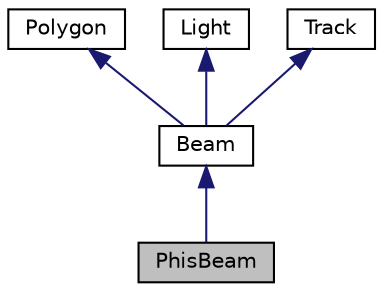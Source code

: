 digraph "PhisBeam"
{
  edge [fontname="Helvetica",fontsize="10",labelfontname="Helvetica",labelfontsize="10"];
  node [fontname="Helvetica",fontsize="10",shape=record];
  Node0 [label="PhisBeam",height=0.2,width=0.4,color="black", fillcolor="grey75", style="filled", fontcolor="black"];
  Node1 -> Node0 [dir="back",color="midnightblue",fontsize="10",style="solid"];
  Node1 [label="Beam",height=0.2,width=0.4,color="black", fillcolor="white", style="filled",URL="$class_beam.html",tooltip="A plane-parallel optical beam that is created by act of reflection / refraction when a light incident..."];
  Node2 -> Node1 [dir="back",color="midnightblue",fontsize="10",style="solid"];
  Node2 [label="Polygon",height=0.2,width=0.4,color="black", fillcolor="white", style="filled",URL="$class_polygon.html",tooltip="Polygon consisted of 3-coordinate vertices. "];
  Node3 -> Node1 [dir="back",color="midnightblue",fontsize="10",style="solid"];
  Node3 [label="Light",height=0.2,width=0.4,color="black", fillcolor="white", style="filled",URL="$class_light.html"];
  Node4 -> Node1 [dir="back",color="midnightblue",fontsize="10",style="solid"];
  Node4 [label="Track",height=0.2,width=0.4,color="black", fillcolor="white", style="filled",URL="$class_track.html"];
}
